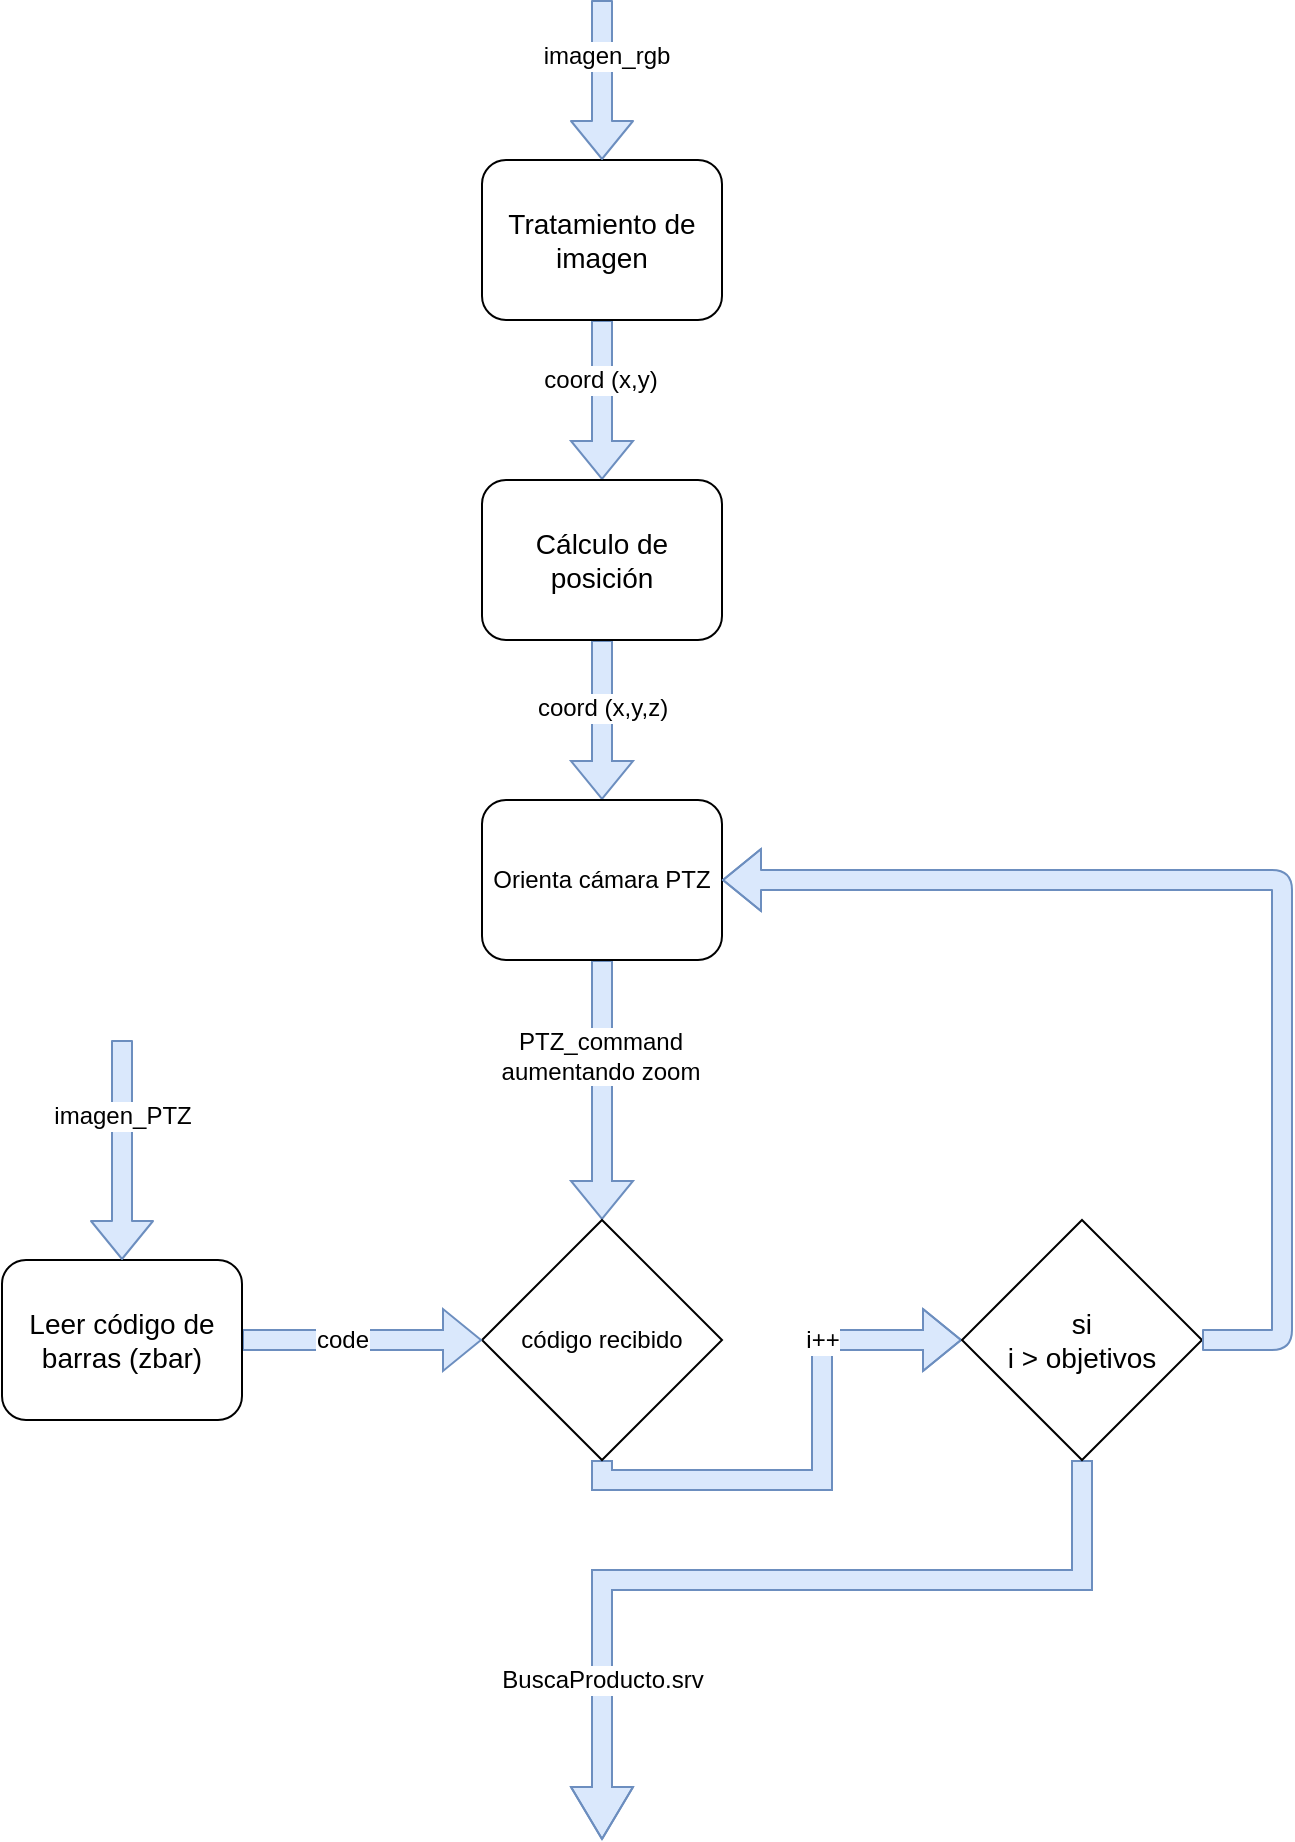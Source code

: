 <mxfile version="15.0.1" type="device"><diagram id="6H79s8MqFUngxkzP1uIp" name="Page-1"><mxGraphModel dx="1150" dy="671" grid="1" gridSize="10" guides="1" tooltips="1" connect="1" arrows="1" fold="1" page="1" pageScale="1" pageWidth="826" pageHeight="1169" math="0" shadow="0"><root><mxCell id="0"/><mxCell id="1" parent="0"/><mxCell id="Vif752XhdbjpxnqDjLhU-8" value="" style="edgeStyle=orthogonalEdgeStyle;shape=flexArrow;rounded=0;orthogonalLoop=1;jettySize=auto;html=1;strokeColor=#6c8ebf;strokeWidth=1;fillColor=#dae8fc;" parent="1" source="Vif752XhdbjpxnqDjLhU-1" target="Vif752XhdbjpxnqDjLhU-2" edge="1"><mxGeometry relative="1" as="geometry"/></mxCell><mxCell id="Vif752XhdbjpxnqDjLhU-17" value="&lt;font style=&quot;font-size: 12px&quot;&gt;coord (x,y)&lt;/font&gt;" style="edgeLabel;html=1;align=center;verticalAlign=middle;resizable=0;points=[];" parent="Vif752XhdbjpxnqDjLhU-8" vertex="1" connectable="0"><mxGeometry x="-0.25" y="-1" relative="1" as="geometry"><mxPoint as="offset"/></mxGeometry></mxCell><mxCell id="Vif752XhdbjpxnqDjLhU-1" value="&lt;font style=&quot;font-size: 11px&quot;&gt;&lt;font style=&quot;font-size: 14px&quot;&gt;Tratamiento de imagen&lt;/font&gt;&lt;br&gt;&lt;/font&gt;" style="rounded=1;whiteSpace=wrap;html=1;" parent="1" vertex="1"><mxGeometry x="320" y="80" width="120" height="80" as="geometry"/></mxCell><mxCell id="Vif752XhdbjpxnqDjLhU-9" value="" style="edgeStyle=orthogonalEdgeStyle;shape=flexArrow;rounded=0;orthogonalLoop=1;jettySize=auto;html=1;strokeColor=#6c8ebf;strokeWidth=1;fillColor=#dae8fc;" parent="1" source="Vif752XhdbjpxnqDjLhU-2" target="Vif752XhdbjpxnqDjLhU-3" edge="1"><mxGeometry relative="1" as="geometry"/></mxCell><mxCell id="Vif752XhdbjpxnqDjLhU-19" value="&lt;font style=&quot;font-size: 12px&quot;&gt;coord (x,y,z)&lt;/font&gt;" style="edgeLabel;html=1;align=center;verticalAlign=middle;resizable=0;points=[];" parent="Vif752XhdbjpxnqDjLhU-9" vertex="1" connectable="0"><mxGeometry x="-0.15" y="9" relative="1" as="geometry"><mxPoint x="-9" as="offset"/></mxGeometry></mxCell><mxCell id="Vif752XhdbjpxnqDjLhU-2" value="&lt;font style=&quot;font-size: 14px&quot;&gt;Cálculo de posición&lt;/font&gt;" style="rounded=1;whiteSpace=wrap;html=1;" parent="1" vertex="1"><mxGeometry x="320" y="240" width="120" height="80" as="geometry"/></mxCell><mxCell id="Vif752XhdbjpxnqDjLhU-11" value="" style="edgeStyle=orthogonalEdgeStyle;shape=flexArrow;rounded=0;orthogonalLoop=1;jettySize=auto;html=1;strokeColor=#6c8ebf;strokeWidth=1;entryX=0.5;entryY=0;entryDx=0;entryDy=0;fillColor=#dae8fc;" parent="1" source="Vif752XhdbjpxnqDjLhU-3" target="Vif752XhdbjpxnqDjLhU-4" edge="1"><mxGeometry relative="1" as="geometry"><mxPoint x="380" y="570" as="targetPoint"/></mxGeometry></mxCell><mxCell id="Vif752XhdbjpxnqDjLhU-20" value="&lt;div&gt;&lt;font style=&quot;font-size: 12px&quot;&gt;PTZ_command&lt;/font&gt;&lt;/div&gt;&lt;div&gt;&lt;font style=&quot;font-size: 12px&quot;&gt;aumentando zoom&lt;br&gt;&lt;/font&gt;&lt;/div&gt;" style="edgeLabel;html=1;align=center;verticalAlign=middle;resizable=0;points=[];" parent="Vif752XhdbjpxnqDjLhU-11" vertex="1" connectable="0"><mxGeometry x="-0.262" y="-1" relative="1" as="geometry"><mxPoint as="offset"/></mxGeometry></mxCell><mxCell id="Vif752XhdbjpxnqDjLhU-3" value="Orienta cámara PTZ" style="rounded=1;whiteSpace=wrap;html=1;" parent="1" vertex="1"><mxGeometry x="320" y="400" width="120" height="80" as="geometry"/></mxCell><mxCell id="Vif752XhdbjpxnqDjLhU-13" style="edgeStyle=orthogonalEdgeStyle;shape=flexArrow;rounded=0;orthogonalLoop=1;jettySize=auto;html=1;entryX=0;entryY=0.5;entryDx=0;entryDy=0;strokeColor=#6c8ebf;strokeWidth=1;fillColor=#dae8fc;exitX=0.5;exitY=1;exitDx=0;exitDy=0;" parent="1" source="Vif752XhdbjpxnqDjLhU-4" target="Vif752XhdbjpxnqDjLhU-6" edge="1"><mxGeometry relative="1" as="geometry"><Array as="points"><mxPoint x="380" y="740"/><mxPoint x="490" y="740"/><mxPoint x="490" y="670"/></Array></mxGeometry></mxCell><mxCell id="Vif752XhdbjpxnqDjLhU-21" value="&lt;font style=&quot;font-size: 12px&quot;&gt;i++&lt;/font&gt;" style="edgeLabel;html=1;align=center;verticalAlign=middle;resizable=0;points=[];" parent="Vif752XhdbjpxnqDjLhU-13" vertex="1" connectable="0"><mxGeometry x="0.333" y="-4" relative="1" as="geometry"><mxPoint x="-4" y="-17" as="offset"/></mxGeometry></mxCell><mxCell id="Vif752XhdbjpxnqDjLhU-4" value="código recibido" style="rhombus;whiteSpace=wrap;html=1;" parent="1" vertex="1"><mxGeometry x="320" y="610" width="120" height="120" as="geometry"/></mxCell><mxCell id="Vif752XhdbjpxnqDjLhU-12" style="edgeStyle=orthogonalEdgeStyle;shape=flexArrow;rounded=0;orthogonalLoop=1;jettySize=auto;html=1;entryX=0;entryY=0.5;entryDx=0;entryDy=0;strokeColor=#6c8ebf;strokeWidth=1;fillColor=#dae8fc;" parent="1" source="Vif752XhdbjpxnqDjLhU-5" target="Vif752XhdbjpxnqDjLhU-4" edge="1"><mxGeometry relative="1" as="geometry"/></mxCell><mxCell id="Vif752XhdbjpxnqDjLhU-22" value="&lt;font style=&quot;font-size: 12px&quot;&gt;code&lt;/font&gt;" style="edgeLabel;html=1;align=center;verticalAlign=middle;resizable=0;points=[];" parent="Vif752XhdbjpxnqDjLhU-12" vertex="1" connectable="0"><mxGeometry x="0.283" y="-2" relative="1" as="geometry"><mxPoint x="-27" y="-2" as="offset"/></mxGeometry></mxCell><mxCell id="Vif752XhdbjpxnqDjLhU-5" value="&lt;font style=&quot;font-size: 14px&quot;&gt;Leer código de barras (zbar)&lt;/font&gt;" style="rounded=1;whiteSpace=wrap;html=1;" parent="1" vertex="1"><mxGeometry x="80" y="630" width="120" height="80" as="geometry"/></mxCell><mxCell id="Vif752XhdbjpxnqDjLhU-15" style="edgeStyle=orthogonalEdgeStyle;shape=flexArrow;rounded=0;orthogonalLoop=1;jettySize=auto;html=1;strokeColor=#6c8ebf;strokeWidth=1;fillColor=#dae8fc;width=10;endSize=8.33;" parent="1" source="Vif752XhdbjpxnqDjLhU-6" edge="1"><mxGeometry relative="1" as="geometry"><mxPoint x="380" y="920" as="targetPoint"/><Array as="points"><mxPoint x="620" y="790"/><mxPoint x="380" y="790"/></Array></mxGeometry></mxCell><mxCell id="Vif752XhdbjpxnqDjLhU-25" value="&lt;font style=&quot;font-size: 12px&quot;&gt;BuscaProducto.srv&lt;/font&gt;" style="edgeLabel;html=1;align=center;verticalAlign=middle;resizable=0;points=[];" parent="Vif752XhdbjpxnqDjLhU-15" vertex="1" connectable="0"><mxGeometry x="0.535" y="-5" relative="1" as="geometry"><mxPoint x="5" y="20" as="offset"/></mxGeometry></mxCell><mxCell id="Vif752XhdbjpxnqDjLhU-6" value="&lt;div&gt;&lt;font style=&quot;font-size: 14px&quot;&gt;si&lt;/font&gt;&lt;/div&gt;&lt;div&gt;&lt;font style=&quot;font-size: 14px&quot;&gt; i &amp;gt; objetivos&lt;/font&gt;&lt;/div&gt;" style="rhombus;whiteSpace=wrap;html=1;" parent="1" vertex="1"><mxGeometry x="560" y="610" width="120" height="120" as="geometry"/></mxCell><mxCell id="Vif752XhdbjpxnqDjLhU-7" value="" style="shape=flexArrow;endArrow=classic;html=1;strokeColor=#6c8ebf;strokeWidth=1;entryX=0.5;entryY=0;entryDx=0;entryDy=0;fillColor=#dae8fc;" parent="1" target="Vif752XhdbjpxnqDjLhU-1" edge="1"><mxGeometry width="50" height="50" relative="1" as="geometry"><mxPoint x="380" as="sourcePoint"/><mxPoint x="440" y="70" as="targetPoint"/></mxGeometry></mxCell><mxCell id="Vif752XhdbjpxnqDjLhU-16" value="&lt;font style=&quot;font-size: 12px&quot;&gt;imagen_rgb&lt;/font&gt;" style="edgeLabel;html=1;align=center;verticalAlign=middle;resizable=0;points=[];" parent="Vif752XhdbjpxnqDjLhU-7" vertex="1" connectable="0"><mxGeometry x="-0.3" y="2" relative="1" as="geometry"><mxPoint as="offset"/></mxGeometry></mxCell><mxCell id="Vif752XhdbjpxnqDjLhU-14" value="" style="shape=flexArrow;endArrow=classic;html=1;strokeColor=#6c8ebf;strokeWidth=1;fillColor=#dae8fc;entryX=1;entryY=0.5;entryDx=0;entryDy=0;exitX=1;exitY=0.5;exitDx=0;exitDy=0;" parent="1" source="Vif752XhdbjpxnqDjLhU-6" target="Vif752XhdbjpxnqDjLhU-3" edge="1"><mxGeometry width="50" height="50" relative="1" as="geometry"><mxPoint x="490" y="670" as="sourcePoint"/><mxPoint x="380" y="540" as="targetPoint"/><Array as="points"><mxPoint x="720" y="670"/><mxPoint x="720" y="440"/></Array></mxGeometry></mxCell><mxCell id="Vif752XhdbjpxnqDjLhU-23" value="" style="shape=flexArrow;endArrow=classic;html=1;strokeColor=#6c8ebf;strokeWidth=1;entryX=0.5;entryY=0;entryDx=0;entryDy=0;fillColor=#dae8fc;" parent="1" target="Vif752XhdbjpxnqDjLhU-5" edge="1"><mxGeometry width="50" height="50" relative="1" as="geometry"><mxPoint x="140" y="520" as="sourcePoint"/><mxPoint x="440" y="530" as="targetPoint"/></mxGeometry></mxCell><mxCell id="Vif752XhdbjpxnqDjLhU-24" value="&lt;font style=&quot;font-size: 12px&quot;&gt;imagen_PTZ&lt;/font&gt;" style="edgeLabel;html=1;align=center;verticalAlign=middle;resizable=0;points=[];" parent="Vif752XhdbjpxnqDjLhU-23" vertex="1" connectable="0"><mxGeometry x="-0.309" y="3" relative="1" as="geometry"><mxPoint x="-3" as="offset"/></mxGeometry></mxCell></root></mxGraphModel></diagram></mxfile>